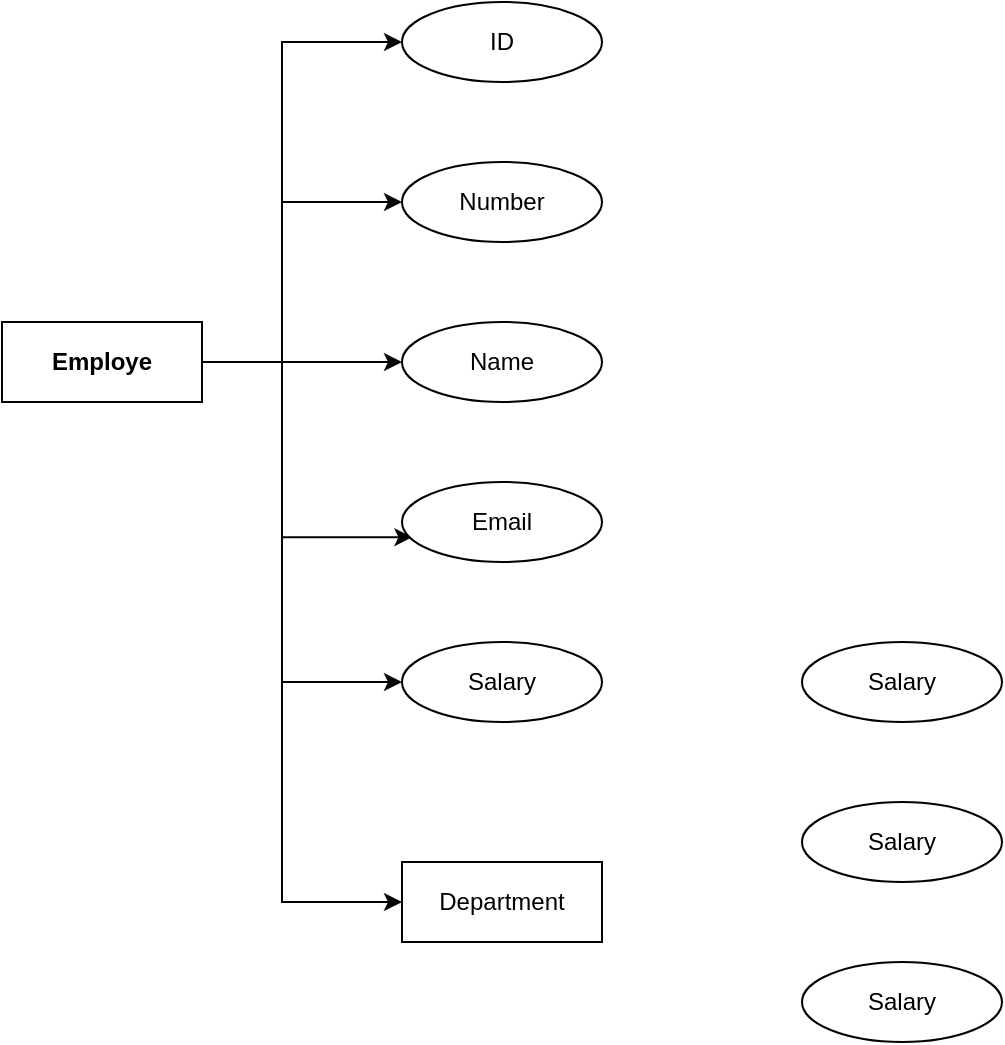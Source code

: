<mxfile version="22.0.8" type="github">
  <diagram name="Page-1" id="NIZLkydVkHwGaZBbCwwD">
    <mxGraphModel dx="583" dy="297" grid="1" gridSize="10" guides="1" tooltips="1" connect="1" arrows="1" fold="1" page="1" pageScale="1" pageWidth="850" pageHeight="1100" background="none" math="0" shadow="0">
      <root>
        <mxCell id="0" />
        <mxCell id="1" parent="0" />
        <mxCell id="mgqjiVExyjrlTFo4ZjJB-48" style="edgeStyle=orthogonalEdgeStyle;rounded=0;orthogonalLoop=1;jettySize=auto;html=1;exitX=1;exitY=0.5;exitDx=0;exitDy=0;entryX=0;entryY=0.5;entryDx=0;entryDy=0;" edge="1" parent="1" source="mgqjiVExyjrlTFo4ZjJB-8" target="mgqjiVExyjrlTFo4ZjJB-13">
          <mxGeometry relative="1" as="geometry" />
        </mxCell>
        <mxCell id="mgqjiVExyjrlTFo4ZjJB-73" style="edgeStyle=orthogonalEdgeStyle;rounded=0;orthogonalLoop=1;jettySize=auto;html=1;entryX=0;entryY=0.5;entryDx=0;entryDy=0;" edge="1" parent="1" source="mgqjiVExyjrlTFo4ZjJB-8" target="mgqjiVExyjrlTFo4ZjJB-12">
          <mxGeometry relative="1" as="geometry">
            <mxPoint x="170" y="420" as="targetPoint" />
            <Array as="points">
              <mxPoint x="160" y="580" />
              <mxPoint x="160" y="420" />
            </Array>
          </mxGeometry>
        </mxCell>
        <mxCell id="mgqjiVExyjrlTFo4ZjJB-78" style="edgeStyle=orthogonalEdgeStyle;rounded=0;orthogonalLoop=1;jettySize=auto;html=1;entryX=0.052;entryY=0.69;entryDx=0;entryDy=0;entryPerimeter=0;" edge="1" parent="1" source="mgqjiVExyjrlTFo4ZjJB-8" target="mgqjiVExyjrlTFo4ZjJB-11">
          <mxGeometry relative="1" as="geometry">
            <mxPoint x="70" y="760" as="targetPoint" />
            <Array as="points">
              <mxPoint x="160" y="580" />
              <mxPoint x="160" y="668" />
            </Array>
          </mxGeometry>
        </mxCell>
        <mxCell id="mgqjiVExyjrlTFo4ZjJB-79" style="edgeStyle=orthogonalEdgeStyle;rounded=0;orthogonalLoop=1;jettySize=auto;html=1;entryX=0;entryY=0.5;entryDx=0;entryDy=0;" edge="1" parent="1" source="mgqjiVExyjrlTFo4ZjJB-8" target="mgqjiVExyjrlTFo4ZjJB-15">
          <mxGeometry relative="1" as="geometry">
            <mxPoint x="120" y="710" as="targetPoint" />
            <Array as="points">
              <mxPoint x="160" y="580" />
              <mxPoint x="160" y="740" />
            </Array>
          </mxGeometry>
        </mxCell>
        <mxCell id="mgqjiVExyjrlTFo4ZjJB-81" style="edgeStyle=orthogonalEdgeStyle;rounded=0;orthogonalLoop=1;jettySize=auto;html=1;entryX=0;entryY=0.5;entryDx=0;entryDy=0;" edge="1" parent="1" source="mgqjiVExyjrlTFo4ZjJB-8" target="mgqjiVExyjrlTFo4ZjJB-14">
          <mxGeometry relative="1" as="geometry">
            <mxPoint x="170" y="490" as="targetPoint" />
            <Array as="points">
              <mxPoint x="160" y="580" />
              <mxPoint x="160" y="500" />
            </Array>
          </mxGeometry>
        </mxCell>
        <mxCell id="mgqjiVExyjrlTFo4ZjJB-82" style="edgeStyle=orthogonalEdgeStyle;rounded=0;orthogonalLoop=1;jettySize=auto;html=1;entryX=0;entryY=0.5;entryDx=0;entryDy=0;" edge="1" parent="1" source="mgqjiVExyjrlTFo4ZjJB-8" target="mgqjiVExyjrlTFo4ZjJB-16">
          <mxGeometry relative="1" as="geometry">
            <mxPoint x="210" y="820" as="targetPoint" />
            <Array as="points">
              <mxPoint x="160" y="580" />
              <mxPoint x="160" y="850" />
            </Array>
          </mxGeometry>
        </mxCell>
        <mxCell id="mgqjiVExyjrlTFo4ZjJB-8" value="Employe" style="whiteSpace=wrap;html=1;align=center;fontStyle=1" vertex="1" parent="1">
          <mxGeometry x="20" y="560" width="100" height="40" as="geometry" />
        </mxCell>
        <mxCell id="mgqjiVExyjrlTFo4ZjJB-11" value="Email" style="ellipse;whiteSpace=wrap;html=1;align=center;" vertex="1" parent="1">
          <mxGeometry x="220" y="640" width="100" height="40" as="geometry" />
        </mxCell>
        <mxCell id="mgqjiVExyjrlTFo4ZjJB-12" value="ID" style="ellipse;whiteSpace=wrap;html=1;align=center;" vertex="1" parent="1">
          <mxGeometry x="220" y="400" width="100" height="40" as="geometry" />
        </mxCell>
        <mxCell id="mgqjiVExyjrlTFo4ZjJB-13" value="Name" style="ellipse;whiteSpace=wrap;html=1;align=center;" vertex="1" parent="1">
          <mxGeometry x="220" y="560" width="100" height="40" as="geometry" />
        </mxCell>
        <mxCell id="mgqjiVExyjrlTFo4ZjJB-14" value="Number" style="ellipse;whiteSpace=wrap;html=1;align=center;" vertex="1" parent="1">
          <mxGeometry x="220" y="480" width="100" height="40" as="geometry" />
        </mxCell>
        <mxCell id="mgqjiVExyjrlTFo4ZjJB-15" value="Salary" style="ellipse;whiteSpace=wrap;html=1;align=center;" vertex="1" parent="1">
          <mxGeometry x="220" y="720" width="100" height="40" as="geometry" />
        </mxCell>
        <mxCell id="mgqjiVExyjrlTFo4ZjJB-16" value="Department" style="whiteSpace=wrap;html=1;align=center;" vertex="1" parent="1">
          <mxGeometry x="220" y="830" width="100" height="40" as="geometry" />
        </mxCell>
        <mxCell id="mgqjiVExyjrlTFo4ZjJB-85" value="Salary" style="ellipse;whiteSpace=wrap;html=1;align=center;" vertex="1" parent="1">
          <mxGeometry x="420" y="720" width="100" height="40" as="geometry" />
        </mxCell>
        <mxCell id="mgqjiVExyjrlTFo4ZjJB-86" value="Salary" style="ellipse;whiteSpace=wrap;html=1;align=center;" vertex="1" parent="1">
          <mxGeometry x="420" y="880" width="100" height="40" as="geometry" />
        </mxCell>
        <mxCell id="mgqjiVExyjrlTFo4ZjJB-87" value="Salary" style="ellipse;whiteSpace=wrap;html=1;align=center;" vertex="1" parent="1">
          <mxGeometry x="420" y="800" width="100" height="40" as="geometry" />
        </mxCell>
      </root>
    </mxGraphModel>
  </diagram>
</mxfile>
